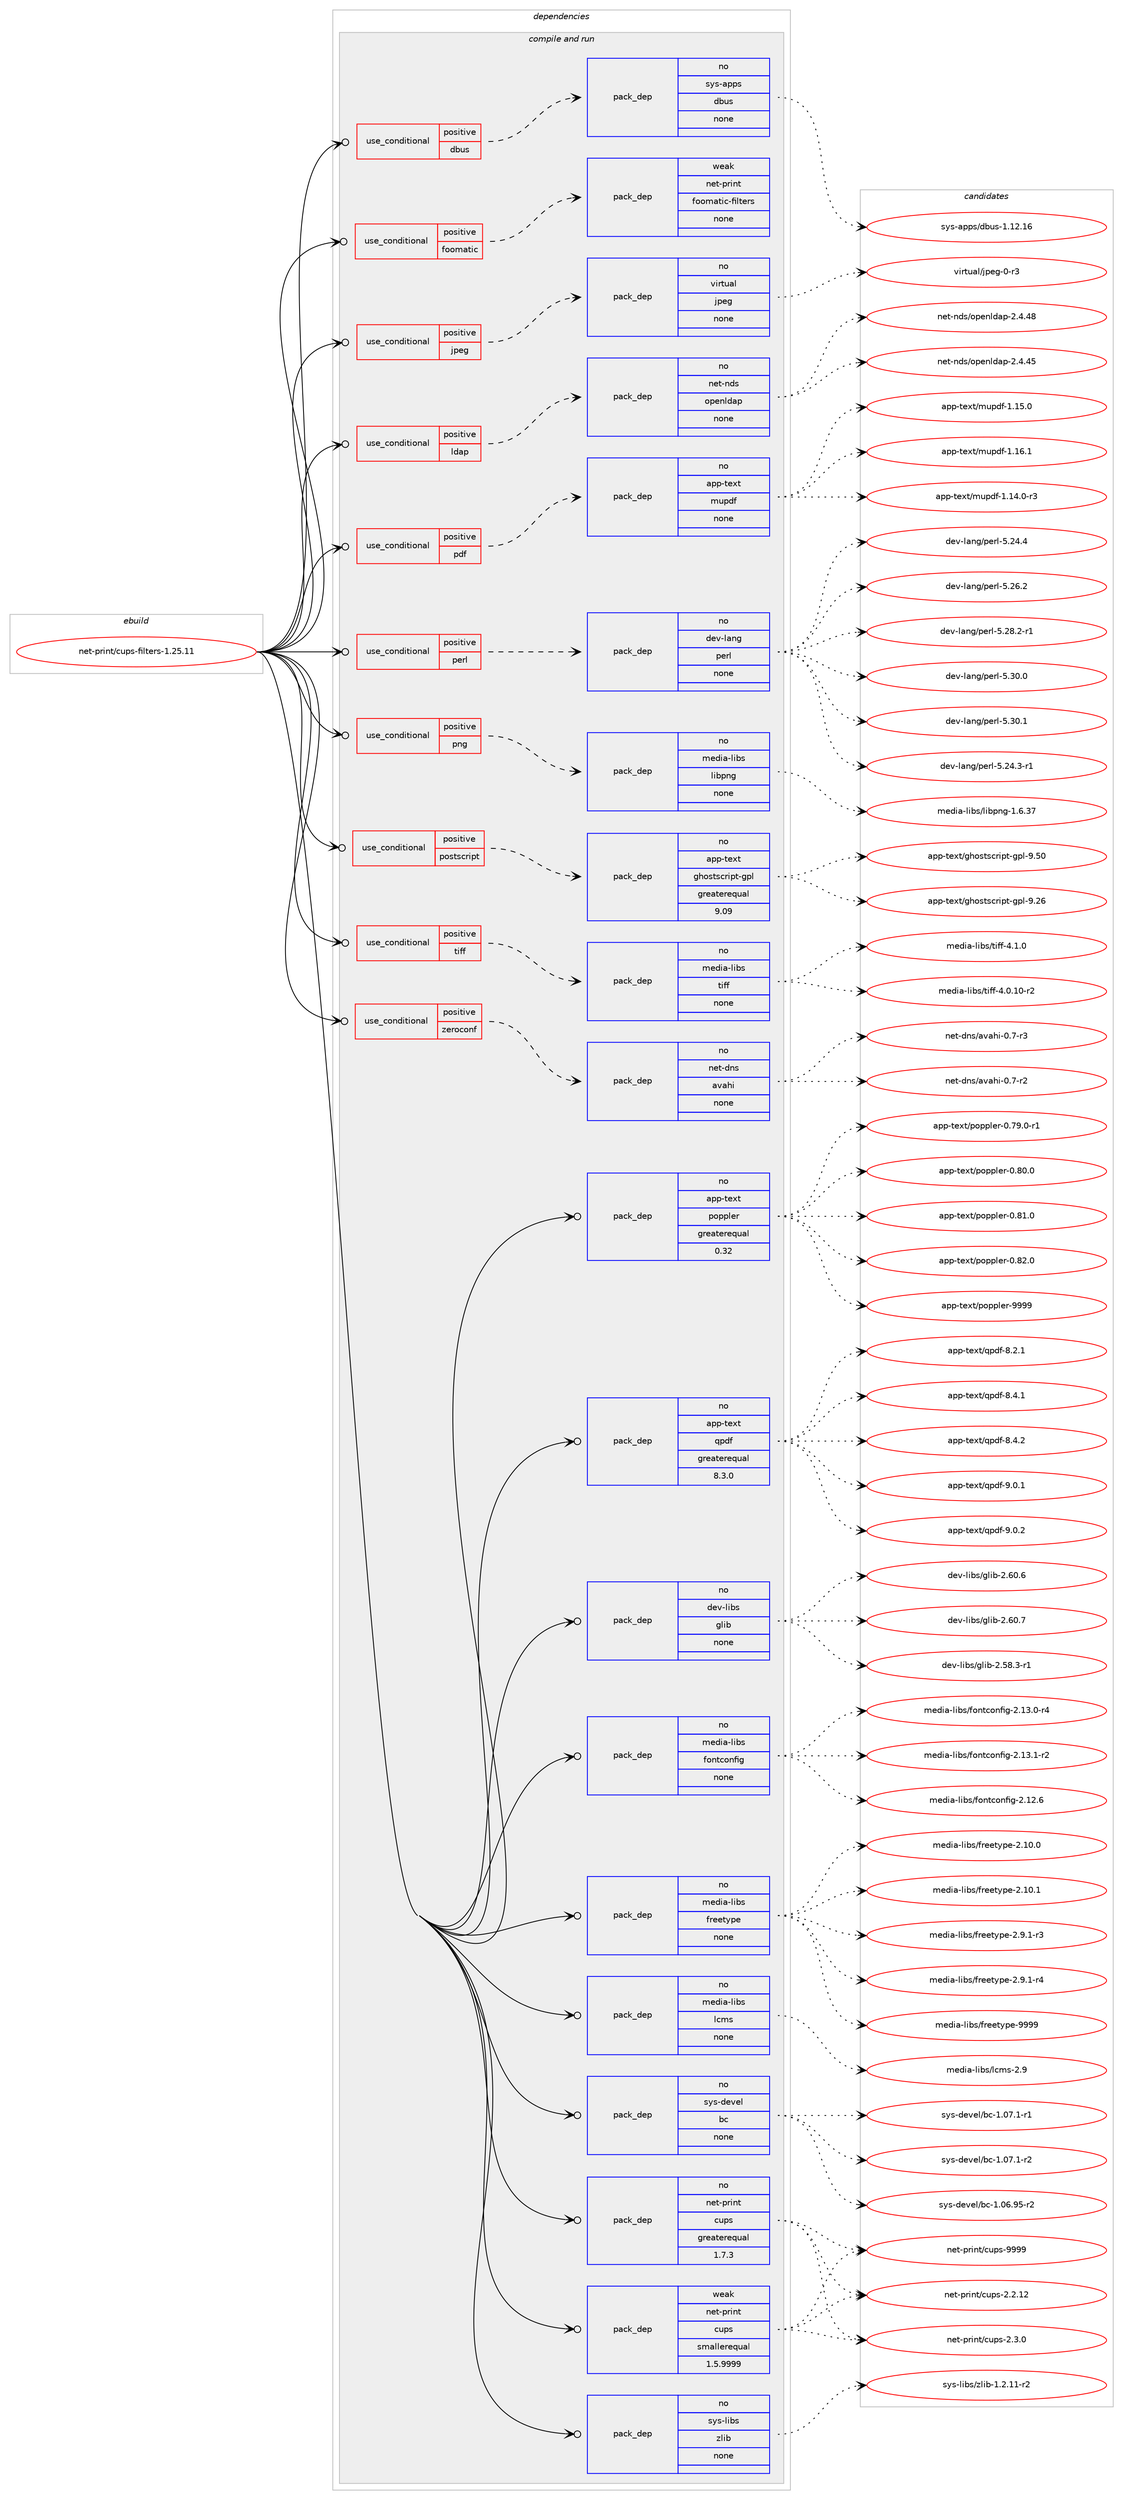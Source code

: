digraph prolog {

# *************
# Graph options
# *************

newrank=true;
concentrate=true;
compound=true;
graph [rankdir=LR,fontname=Helvetica,fontsize=10,ranksep=1.5];#, ranksep=2.5, nodesep=0.2];
edge  [arrowhead=vee];
node  [fontname=Helvetica,fontsize=10];

# **********
# The ebuild
# **********

subgraph cluster_leftcol {
color=gray;
rank=same;
label=<<i>ebuild</i>>;
id [label="net-print/cups-filters-1.25.11", color=red, width=4, href="../net-print/cups-filters-1.25.11.svg"];
}

# ****************
# The dependencies
# ****************

subgraph cluster_midcol {
color=gray;
label=<<i>dependencies</i>>;
subgraph cluster_compile {
fillcolor="#eeeeee";
style=filled;
label=<<i>compile</i>>;
}
subgraph cluster_compileandrun {
fillcolor="#eeeeee";
style=filled;
label=<<i>compile and run</i>>;
subgraph cond205084 {
dependency841387 [label=<<TABLE BORDER="0" CELLBORDER="1" CELLSPACING="0" CELLPADDING="4"><TR><TD ROWSPAN="3" CELLPADDING="10">use_conditional</TD></TR><TR><TD>positive</TD></TR><TR><TD>dbus</TD></TR></TABLE>>, shape=none, color=red];
subgraph pack621461 {
dependency841388 [label=<<TABLE BORDER="0" CELLBORDER="1" CELLSPACING="0" CELLPADDING="4" WIDTH="220"><TR><TD ROWSPAN="6" CELLPADDING="30">pack_dep</TD></TR><TR><TD WIDTH="110">no</TD></TR><TR><TD>sys-apps</TD></TR><TR><TD>dbus</TD></TR><TR><TD>none</TD></TR><TR><TD></TD></TR></TABLE>>, shape=none, color=blue];
}
dependency841387:e -> dependency841388:w [weight=20,style="dashed",arrowhead="vee"];
}
id:e -> dependency841387:w [weight=20,style="solid",arrowhead="odotvee"];
subgraph cond205085 {
dependency841389 [label=<<TABLE BORDER="0" CELLBORDER="1" CELLSPACING="0" CELLPADDING="4"><TR><TD ROWSPAN="3" CELLPADDING="10">use_conditional</TD></TR><TR><TD>positive</TD></TR><TR><TD>foomatic</TD></TR></TABLE>>, shape=none, color=red];
subgraph pack621462 {
dependency841390 [label=<<TABLE BORDER="0" CELLBORDER="1" CELLSPACING="0" CELLPADDING="4" WIDTH="220"><TR><TD ROWSPAN="6" CELLPADDING="30">pack_dep</TD></TR><TR><TD WIDTH="110">weak</TD></TR><TR><TD>net-print</TD></TR><TR><TD>foomatic-filters</TD></TR><TR><TD>none</TD></TR><TR><TD></TD></TR></TABLE>>, shape=none, color=blue];
}
dependency841389:e -> dependency841390:w [weight=20,style="dashed",arrowhead="vee"];
}
id:e -> dependency841389:w [weight=20,style="solid",arrowhead="odotvee"];
subgraph cond205086 {
dependency841391 [label=<<TABLE BORDER="0" CELLBORDER="1" CELLSPACING="0" CELLPADDING="4"><TR><TD ROWSPAN="3" CELLPADDING="10">use_conditional</TD></TR><TR><TD>positive</TD></TR><TR><TD>jpeg</TD></TR></TABLE>>, shape=none, color=red];
subgraph pack621463 {
dependency841392 [label=<<TABLE BORDER="0" CELLBORDER="1" CELLSPACING="0" CELLPADDING="4" WIDTH="220"><TR><TD ROWSPAN="6" CELLPADDING="30">pack_dep</TD></TR><TR><TD WIDTH="110">no</TD></TR><TR><TD>virtual</TD></TR><TR><TD>jpeg</TD></TR><TR><TD>none</TD></TR><TR><TD></TD></TR></TABLE>>, shape=none, color=blue];
}
dependency841391:e -> dependency841392:w [weight=20,style="dashed",arrowhead="vee"];
}
id:e -> dependency841391:w [weight=20,style="solid",arrowhead="odotvee"];
subgraph cond205087 {
dependency841393 [label=<<TABLE BORDER="0" CELLBORDER="1" CELLSPACING="0" CELLPADDING="4"><TR><TD ROWSPAN="3" CELLPADDING="10">use_conditional</TD></TR><TR><TD>positive</TD></TR><TR><TD>ldap</TD></TR></TABLE>>, shape=none, color=red];
subgraph pack621464 {
dependency841394 [label=<<TABLE BORDER="0" CELLBORDER="1" CELLSPACING="0" CELLPADDING="4" WIDTH="220"><TR><TD ROWSPAN="6" CELLPADDING="30">pack_dep</TD></TR><TR><TD WIDTH="110">no</TD></TR><TR><TD>net-nds</TD></TR><TR><TD>openldap</TD></TR><TR><TD>none</TD></TR><TR><TD></TD></TR></TABLE>>, shape=none, color=blue];
}
dependency841393:e -> dependency841394:w [weight=20,style="dashed",arrowhead="vee"];
}
id:e -> dependency841393:w [weight=20,style="solid",arrowhead="odotvee"];
subgraph cond205088 {
dependency841395 [label=<<TABLE BORDER="0" CELLBORDER="1" CELLSPACING="0" CELLPADDING="4"><TR><TD ROWSPAN="3" CELLPADDING="10">use_conditional</TD></TR><TR><TD>positive</TD></TR><TR><TD>pdf</TD></TR></TABLE>>, shape=none, color=red];
subgraph pack621465 {
dependency841396 [label=<<TABLE BORDER="0" CELLBORDER="1" CELLSPACING="0" CELLPADDING="4" WIDTH="220"><TR><TD ROWSPAN="6" CELLPADDING="30">pack_dep</TD></TR><TR><TD WIDTH="110">no</TD></TR><TR><TD>app-text</TD></TR><TR><TD>mupdf</TD></TR><TR><TD>none</TD></TR><TR><TD></TD></TR></TABLE>>, shape=none, color=blue];
}
dependency841395:e -> dependency841396:w [weight=20,style="dashed",arrowhead="vee"];
}
id:e -> dependency841395:w [weight=20,style="solid",arrowhead="odotvee"];
subgraph cond205089 {
dependency841397 [label=<<TABLE BORDER="0" CELLBORDER="1" CELLSPACING="0" CELLPADDING="4"><TR><TD ROWSPAN="3" CELLPADDING="10">use_conditional</TD></TR><TR><TD>positive</TD></TR><TR><TD>perl</TD></TR></TABLE>>, shape=none, color=red];
subgraph pack621466 {
dependency841398 [label=<<TABLE BORDER="0" CELLBORDER="1" CELLSPACING="0" CELLPADDING="4" WIDTH="220"><TR><TD ROWSPAN="6" CELLPADDING="30">pack_dep</TD></TR><TR><TD WIDTH="110">no</TD></TR><TR><TD>dev-lang</TD></TR><TR><TD>perl</TD></TR><TR><TD>none</TD></TR><TR><TD></TD></TR></TABLE>>, shape=none, color=blue];
}
dependency841397:e -> dependency841398:w [weight=20,style="dashed",arrowhead="vee"];
}
id:e -> dependency841397:w [weight=20,style="solid",arrowhead="odotvee"];
subgraph cond205090 {
dependency841399 [label=<<TABLE BORDER="0" CELLBORDER="1" CELLSPACING="0" CELLPADDING="4"><TR><TD ROWSPAN="3" CELLPADDING="10">use_conditional</TD></TR><TR><TD>positive</TD></TR><TR><TD>png</TD></TR></TABLE>>, shape=none, color=red];
subgraph pack621467 {
dependency841400 [label=<<TABLE BORDER="0" CELLBORDER="1" CELLSPACING="0" CELLPADDING="4" WIDTH="220"><TR><TD ROWSPAN="6" CELLPADDING="30">pack_dep</TD></TR><TR><TD WIDTH="110">no</TD></TR><TR><TD>media-libs</TD></TR><TR><TD>libpng</TD></TR><TR><TD>none</TD></TR><TR><TD></TD></TR></TABLE>>, shape=none, color=blue];
}
dependency841399:e -> dependency841400:w [weight=20,style="dashed",arrowhead="vee"];
}
id:e -> dependency841399:w [weight=20,style="solid",arrowhead="odotvee"];
subgraph cond205091 {
dependency841401 [label=<<TABLE BORDER="0" CELLBORDER="1" CELLSPACING="0" CELLPADDING="4"><TR><TD ROWSPAN="3" CELLPADDING="10">use_conditional</TD></TR><TR><TD>positive</TD></TR><TR><TD>postscript</TD></TR></TABLE>>, shape=none, color=red];
subgraph pack621468 {
dependency841402 [label=<<TABLE BORDER="0" CELLBORDER="1" CELLSPACING="0" CELLPADDING="4" WIDTH="220"><TR><TD ROWSPAN="6" CELLPADDING="30">pack_dep</TD></TR><TR><TD WIDTH="110">no</TD></TR><TR><TD>app-text</TD></TR><TR><TD>ghostscript-gpl</TD></TR><TR><TD>greaterequal</TD></TR><TR><TD>9.09</TD></TR></TABLE>>, shape=none, color=blue];
}
dependency841401:e -> dependency841402:w [weight=20,style="dashed",arrowhead="vee"];
}
id:e -> dependency841401:w [weight=20,style="solid",arrowhead="odotvee"];
subgraph cond205092 {
dependency841403 [label=<<TABLE BORDER="0" CELLBORDER="1" CELLSPACING="0" CELLPADDING="4"><TR><TD ROWSPAN="3" CELLPADDING="10">use_conditional</TD></TR><TR><TD>positive</TD></TR><TR><TD>tiff</TD></TR></TABLE>>, shape=none, color=red];
subgraph pack621469 {
dependency841404 [label=<<TABLE BORDER="0" CELLBORDER="1" CELLSPACING="0" CELLPADDING="4" WIDTH="220"><TR><TD ROWSPAN="6" CELLPADDING="30">pack_dep</TD></TR><TR><TD WIDTH="110">no</TD></TR><TR><TD>media-libs</TD></TR><TR><TD>tiff</TD></TR><TR><TD>none</TD></TR><TR><TD></TD></TR></TABLE>>, shape=none, color=blue];
}
dependency841403:e -> dependency841404:w [weight=20,style="dashed",arrowhead="vee"];
}
id:e -> dependency841403:w [weight=20,style="solid",arrowhead="odotvee"];
subgraph cond205093 {
dependency841405 [label=<<TABLE BORDER="0" CELLBORDER="1" CELLSPACING="0" CELLPADDING="4"><TR><TD ROWSPAN="3" CELLPADDING="10">use_conditional</TD></TR><TR><TD>positive</TD></TR><TR><TD>zeroconf</TD></TR></TABLE>>, shape=none, color=red];
subgraph pack621470 {
dependency841406 [label=<<TABLE BORDER="0" CELLBORDER="1" CELLSPACING="0" CELLPADDING="4" WIDTH="220"><TR><TD ROWSPAN="6" CELLPADDING="30">pack_dep</TD></TR><TR><TD WIDTH="110">no</TD></TR><TR><TD>net-dns</TD></TR><TR><TD>avahi</TD></TR><TR><TD>none</TD></TR><TR><TD></TD></TR></TABLE>>, shape=none, color=blue];
}
dependency841405:e -> dependency841406:w [weight=20,style="dashed",arrowhead="vee"];
}
id:e -> dependency841405:w [weight=20,style="solid",arrowhead="odotvee"];
subgraph pack621471 {
dependency841407 [label=<<TABLE BORDER="0" CELLBORDER="1" CELLSPACING="0" CELLPADDING="4" WIDTH="220"><TR><TD ROWSPAN="6" CELLPADDING="30">pack_dep</TD></TR><TR><TD WIDTH="110">no</TD></TR><TR><TD>app-text</TD></TR><TR><TD>poppler</TD></TR><TR><TD>greaterequal</TD></TR><TR><TD>0.32</TD></TR></TABLE>>, shape=none, color=blue];
}
id:e -> dependency841407:w [weight=20,style="solid",arrowhead="odotvee"];
subgraph pack621472 {
dependency841408 [label=<<TABLE BORDER="0" CELLBORDER="1" CELLSPACING="0" CELLPADDING="4" WIDTH="220"><TR><TD ROWSPAN="6" CELLPADDING="30">pack_dep</TD></TR><TR><TD WIDTH="110">no</TD></TR><TR><TD>app-text</TD></TR><TR><TD>qpdf</TD></TR><TR><TD>greaterequal</TD></TR><TR><TD>8.3.0</TD></TR></TABLE>>, shape=none, color=blue];
}
id:e -> dependency841408:w [weight=20,style="solid",arrowhead="odotvee"];
subgraph pack621473 {
dependency841409 [label=<<TABLE BORDER="0" CELLBORDER="1" CELLSPACING="0" CELLPADDING="4" WIDTH="220"><TR><TD ROWSPAN="6" CELLPADDING="30">pack_dep</TD></TR><TR><TD WIDTH="110">no</TD></TR><TR><TD>dev-libs</TD></TR><TR><TD>glib</TD></TR><TR><TD>none</TD></TR><TR><TD></TD></TR></TABLE>>, shape=none, color=blue];
}
id:e -> dependency841409:w [weight=20,style="solid",arrowhead="odotvee"];
subgraph pack621474 {
dependency841410 [label=<<TABLE BORDER="0" CELLBORDER="1" CELLSPACING="0" CELLPADDING="4" WIDTH="220"><TR><TD ROWSPAN="6" CELLPADDING="30">pack_dep</TD></TR><TR><TD WIDTH="110">no</TD></TR><TR><TD>media-libs</TD></TR><TR><TD>fontconfig</TD></TR><TR><TD>none</TD></TR><TR><TD></TD></TR></TABLE>>, shape=none, color=blue];
}
id:e -> dependency841410:w [weight=20,style="solid",arrowhead="odotvee"];
subgraph pack621475 {
dependency841411 [label=<<TABLE BORDER="0" CELLBORDER="1" CELLSPACING="0" CELLPADDING="4" WIDTH="220"><TR><TD ROWSPAN="6" CELLPADDING="30">pack_dep</TD></TR><TR><TD WIDTH="110">no</TD></TR><TR><TD>media-libs</TD></TR><TR><TD>freetype</TD></TR><TR><TD>none</TD></TR><TR><TD></TD></TR></TABLE>>, shape=none, color=blue];
}
id:e -> dependency841411:w [weight=20,style="solid",arrowhead="odotvee"];
subgraph pack621476 {
dependency841412 [label=<<TABLE BORDER="0" CELLBORDER="1" CELLSPACING="0" CELLPADDING="4" WIDTH="220"><TR><TD ROWSPAN="6" CELLPADDING="30">pack_dep</TD></TR><TR><TD WIDTH="110">no</TD></TR><TR><TD>media-libs</TD></TR><TR><TD>lcms</TD></TR><TR><TD>none</TD></TR><TR><TD></TD></TR></TABLE>>, shape=none, color=blue];
}
id:e -> dependency841412:w [weight=20,style="solid",arrowhead="odotvee"];
subgraph pack621477 {
dependency841413 [label=<<TABLE BORDER="0" CELLBORDER="1" CELLSPACING="0" CELLPADDING="4" WIDTH="220"><TR><TD ROWSPAN="6" CELLPADDING="30">pack_dep</TD></TR><TR><TD WIDTH="110">no</TD></TR><TR><TD>net-print</TD></TR><TR><TD>cups</TD></TR><TR><TD>greaterequal</TD></TR><TR><TD>1.7.3</TD></TR></TABLE>>, shape=none, color=blue];
}
id:e -> dependency841413:w [weight=20,style="solid",arrowhead="odotvee"];
subgraph pack621478 {
dependency841414 [label=<<TABLE BORDER="0" CELLBORDER="1" CELLSPACING="0" CELLPADDING="4" WIDTH="220"><TR><TD ROWSPAN="6" CELLPADDING="30">pack_dep</TD></TR><TR><TD WIDTH="110">no</TD></TR><TR><TD>sys-devel</TD></TR><TR><TD>bc</TD></TR><TR><TD>none</TD></TR><TR><TD></TD></TR></TABLE>>, shape=none, color=blue];
}
id:e -> dependency841414:w [weight=20,style="solid",arrowhead="odotvee"];
subgraph pack621479 {
dependency841415 [label=<<TABLE BORDER="0" CELLBORDER="1" CELLSPACING="0" CELLPADDING="4" WIDTH="220"><TR><TD ROWSPAN="6" CELLPADDING="30">pack_dep</TD></TR><TR><TD WIDTH="110">no</TD></TR><TR><TD>sys-libs</TD></TR><TR><TD>zlib</TD></TR><TR><TD>none</TD></TR><TR><TD></TD></TR></TABLE>>, shape=none, color=blue];
}
id:e -> dependency841415:w [weight=20,style="solid",arrowhead="odotvee"];
subgraph pack621480 {
dependency841416 [label=<<TABLE BORDER="0" CELLBORDER="1" CELLSPACING="0" CELLPADDING="4" WIDTH="220"><TR><TD ROWSPAN="6" CELLPADDING="30">pack_dep</TD></TR><TR><TD WIDTH="110">weak</TD></TR><TR><TD>net-print</TD></TR><TR><TD>cups</TD></TR><TR><TD>smallerequal</TD></TR><TR><TD>1.5.9999</TD></TR></TABLE>>, shape=none, color=blue];
}
id:e -> dependency841416:w [weight=20,style="solid",arrowhead="odotvee"];
}
subgraph cluster_run {
fillcolor="#eeeeee";
style=filled;
label=<<i>run</i>>;
}
}

# **************
# The candidates
# **************

subgraph cluster_choices {
rank=same;
color=gray;
label=<<i>candidates</i>>;

subgraph choice621461 {
color=black;
nodesep=1;
choice115121115459711211211547100981171154549464950464954 [label="sys-apps/dbus-1.12.16", color=red, width=4,href="../sys-apps/dbus-1.12.16.svg"];
dependency841388:e -> choice115121115459711211211547100981171154549464950464954:w [style=dotted,weight="100"];
}
subgraph choice621462 {
color=black;
nodesep=1;
}
subgraph choice621463 {
color=black;
nodesep=1;
choice118105114116117971084710611210110345484511451 [label="virtual/jpeg-0-r3", color=red, width=4,href="../virtual/jpeg-0-r3.svg"];
dependency841392:e -> choice118105114116117971084710611210110345484511451:w [style=dotted,weight="100"];
}
subgraph choice621464 {
color=black;
nodesep=1;
choice11010111645110100115471111121011101081009711245504652465253 [label="net-nds/openldap-2.4.45", color=red, width=4,href="../net-nds/openldap-2.4.45.svg"];
choice11010111645110100115471111121011101081009711245504652465256 [label="net-nds/openldap-2.4.48", color=red, width=4,href="../net-nds/openldap-2.4.48.svg"];
dependency841394:e -> choice11010111645110100115471111121011101081009711245504652465253:w [style=dotted,weight="100"];
dependency841394:e -> choice11010111645110100115471111121011101081009711245504652465256:w [style=dotted,weight="100"];
}
subgraph choice621465 {
color=black;
nodesep=1;
choice971121124511610112011647109117112100102454946495246484511451 [label="app-text/mupdf-1.14.0-r3", color=red, width=4,href="../app-text/mupdf-1.14.0-r3.svg"];
choice97112112451161011201164710911711210010245494649534648 [label="app-text/mupdf-1.15.0", color=red, width=4,href="../app-text/mupdf-1.15.0.svg"];
choice97112112451161011201164710911711210010245494649544649 [label="app-text/mupdf-1.16.1", color=red, width=4,href="../app-text/mupdf-1.16.1.svg"];
dependency841396:e -> choice971121124511610112011647109117112100102454946495246484511451:w [style=dotted,weight="100"];
dependency841396:e -> choice97112112451161011201164710911711210010245494649534648:w [style=dotted,weight="100"];
dependency841396:e -> choice97112112451161011201164710911711210010245494649544649:w [style=dotted,weight="100"];
}
subgraph choice621466 {
color=black;
nodesep=1;
choice100101118451089711010347112101114108455346505246514511449 [label="dev-lang/perl-5.24.3-r1", color=red, width=4,href="../dev-lang/perl-5.24.3-r1.svg"];
choice10010111845108971101034711210111410845534650524652 [label="dev-lang/perl-5.24.4", color=red, width=4,href="../dev-lang/perl-5.24.4.svg"];
choice10010111845108971101034711210111410845534650544650 [label="dev-lang/perl-5.26.2", color=red, width=4,href="../dev-lang/perl-5.26.2.svg"];
choice100101118451089711010347112101114108455346505646504511449 [label="dev-lang/perl-5.28.2-r1", color=red, width=4,href="../dev-lang/perl-5.28.2-r1.svg"];
choice10010111845108971101034711210111410845534651484648 [label="dev-lang/perl-5.30.0", color=red, width=4,href="../dev-lang/perl-5.30.0.svg"];
choice10010111845108971101034711210111410845534651484649 [label="dev-lang/perl-5.30.1", color=red, width=4,href="../dev-lang/perl-5.30.1.svg"];
dependency841398:e -> choice100101118451089711010347112101114108455346505246514511449:w [style=dotted,weight="100"];
dependency841398:e -> choice10010111845108971101034711210111410845534650524652:w [style=dotted,weight="100"];
dependency841398:e -> choice10010111845108971101034711210111410845534650544650:w [style=dotted,weight="100"];
dependency841398:e -> choice100101118451089711010347112101114108455346505646504511449:w [style=dotted,weight="100"];
dependency841398:e -> choice10010111845108971101034711210111410845534651484648:w [style=dotted,weight="100"];
dependency841398:e -> choice10010111845108971101034711210111410845534651484649:w [style=dotted,weight="100"];
}
subgraph choice621467 {
color=black;
nodesep=1;
choice109101100105974510810598115471081059811211010345494654465155 [label="media-libs/libpng-1.6.37", color=red, width=4,href="../media-libs/libpng-1.6.37.svg"];
dependency841400:e -> choice109101100105974510810598115471081059811211010345494654465155:w [style=dotted,weight="100"];
}
subgraph choice621468 {
color=black;
nodesep=1;
choice97112112451161011201164710310411111511611599114105112116451031121084557465054 [label="app-text/ghostscript-gpl-9.26", color=red, width=4,href="../app-text/ghostscript-gpl-9.26.svg"];
choice97112112451161011201164710310411111511611599114105112116451031121084557465348 [label="app-text/ghostscript-gpl-9.50", color=red, width=4,href="../app-text/ghostscript-gpl-9.50.svg"];
dependency841402:e -> choice97112112451161011201164710310411111511611599114105112116451031121084557465054:w [style=dotted,weight="100"];
dependency841402:e -> choice97112112451161011201164710310411111511611599114105112116451031121084557465348:w [style=dotted,weight="100"];
}
subgraph choice621469 {
color=black;
nodesep=1;
choice10910110010597451081059811547116105102102455246484649484511450 [label="media-libs/tiff-4.0.10-r2", color=red, width=4,href="../media-libs/tiff-4.0.10-r2.svg"];
choice10910110010597451081059811547116105102102455246494648 [label="media-libs/tiff-4.1.0", color=red, width=4,href="../media-libs/tiff-4.1.0.svg"];
dependency841404:e -> choice10910110010597451081059811547116105102102455246484649484511450:w [style=dotted,weight="100"];
dependency841404:e -> choice10910110010597451081059811547116105102102455246494648:w [style=dotted,weight="100"];
}
subgraph choice621470 {
color=black;
nodesep=1;
choice11010111645100110115479711897104105454846554511450 [label="net-dns/avahi-0.7-r2", color=red, width=4,href="../net-dns/avahi-0.7-r2.svg"];
choice11010111645100110115479711897104105454846554511451 [label="net-dns/avahi-0.7-r3", color=red, width=4,href="../net-dns/avahi-0.7-r3.svg"];
dependency841406:e -> choice11010111645100110115479711897104105454846554511450:w [style=dotted,weight="100"];
dependency841406:e -> choice11010111645100110115479711897104105454846554511451:w [style=dotted,weight="100"];
}
subgraph choice621471 {
color=black;
nodesep=1;
choice971121124511610112011647112111112112108101114454846555746484511449 [label="app-text/poppler-0.79.0-r1", color=red, width=4,href="../app-text/poppler-0.79.0-r1.svg"];
choice97112112451161011201164711211111211210810111445484656484648 [label="app-text/poppler-0.80.0", color=red, width=4,href="../app-text/poppler-0.80.0.svg"];
choice97112112451161011201164711211111211210810111445484656494648 [label="app-text/poppler-0.81.0", color=red, width=4,href="../app-text/poppler-0.81.0.svg"];
choice97112112451161011201164711211111211210810111445484656504648 [label="app-text/poppler-0.82.0", color=red, width=4,href="../app-text/poppler-0.82.0.svg"];
choice9711211245116101120116471121111121121081011144557575757 [label="app-text/poppler-9999", color=red, width=4,href="../app-text/poppler-9999.svg"];
dependency841407:e -> choice971121124511610112011647112111112112108101114454846555746484511449:w [style=dotted,weight="100"];
dependency841407:e -> choice97112112451161011201164711211111211210810111445484656484648:w [style=dotted,weight="100"];
dependency841407:e -> choice97112112451161011201164711211111211210810111445484656494648:w [style=dotted,weight="100"];
dependency841407:e -> choice97112112451161011201164711211111211210810111445484656504648:w [style=dotted,weight="100"];
dependency841407:e -> choice9711211245116101120116471121111121121081011144557575757:w [style=dotted,weight="100"];
}
subgraph choice621472 {
color=black;
nodesep=1;
choice971121124511610112011647113112100102455646504649 [label="app-text/qpdf-8.2.1", color=red, width=4,href="../app-text/qpdf-8.2.1.svg"];
choice971121124511610112011647113112100102455646524649 [label="app-text/qpdf-8.4.1", color=red, width=4,href="../app-text/qpdf-8.4.1.svg"];
choice971121124511610112011647113112100102455646524650 [label="app-text/qpdf-8.4.2", color=red, width=4,href="../app-text/qpdf-8.4.2.svg"];
choice971121124511610112011647113112100102455746484649 [label="app-text/qpdf-9.0.1", color=red, width=4,href="../app-text/qpdf-9.0.1.svg"];
choice971121124511610112011647113112100102455746484650 [label="app-text/qpdf-9.0.2", color=red, width=4,href="../app-text/qpdf-9.0.2.svg"];
dependency841408:e -> choice971121124511610112011647113112100102455646504649:w [style=dotted,weight="100"];
dependency841408:e -> choice971121124511610112011647113112100102455646524649:w [style=dotted,weight="100"];
dependency841408:e -> choice971121124511610112011647113112100102455646524650:w [style=dotted,weight="100"];
dependency841408:e -> choice971121124511610112011647113112100102455746484649:w [style=dotted,weight="100"];
dependency841408:e -> choice971121124511610112011647113112100102455746484650:w [style=dotted,weight="100"];
}
subgraph choice621473 {
color=black;
nodesep=1;
choice10010111845108105981154710310810598455046535646514511449 [label="dev-libs/glib-2.58.3-r1", color=red, width=4,href="../dev-libs/glib-2.58.3-r1.svg"];
choice1001011184510810598115471031081059845504654484654 [label="dev-libs/glib-2.60.6", color=red, width=4,href="../dev-libs/glib-2.60.6.svg"];
choice1001011184510810598115471031081059845504654484655 [label="dev-libs/glib-2.60.7", color=red, width=4,href="../dev-libs/glib-2.60.7.svg"];
dependency841409:e -> choice10010111845108105981154710310810598455046535646514511449:w [style=dotted,weight="100"];
dependency841409:e -> choice1001011184510810598115471031081059845504654484654:w [style=dotted,weight="100"];
dependency841409:e -> choice1001011184510810598115471031081059845504654484655:w [style=dotted,weight="100"];
}
subgraph choice621474 {
color=black;
nodesep=1;
choice109101100105974510810598115471021111101169911111010210510345504649504654 [label="media-libs/fontconfig-2.12.6", color=red, width=4,href="../media-libs/fontconfig-2.12.6.svg"];
choice1091011001059745108105981154710211111011699111110102105103455046495146484511452 [label="media-libs/fontconfig-2.13.0-r4", color=red, width=4,href="../media-libs/fontconfig-2.13.0-r4.svg"];
choice1091011001059745108105981154710211111011699111110102105103455046495146494511450 [label="media-libs/fontconfig-2.13.1-r2", color=red, width=4,href="../media-libs/fontconfig-2.13.1-r2.svg"];
dependency841410:e -> choice109101100105974510810598115471021111101169911111010210510345504649504654:w [style=dotted,weight="100"];
dependency841410:e -> choice1091011001059745108105981154710211111011699111110102105103455046495146484511452:w [style=dotted,weight="100"];
dependency841410:e -> choice1091011001059745108105981154710211111011699111110102105103455046495146494511450:w [style=dotted,weight="100"];
}
subgraph choice621475 {
color=black;
nodesep=1;
choice1091011001059745108105981154710211410110111612111210145504649484648 [label="media-libs/freetype-2.10.0", color=red, width=4,href="../media-libs/freetype-2.10.0.svg"];
choice1091011001059745108105981154710211410110111612111210145504649484649 [label="media-libs/freetype-2.10.1", color=red, width=4,href="../media-libs/freetype-2.10.1.svg"];
choice109101100105974510810598115471021141011011161211121014550465746494511451 [label="media-libs/freetype-2.9.1-r3", color=red, width=4,href="../media-libs/freetype-2.9.1-r3.svg"];
choice109101100105974510810598115471021141011011161211121014550465746494511452 [label="media-libs/freetype-2.9.1-r4", color=red, width=4,href="../media-libs/freetype-2.9.1-r4.svg"];
choice109101100105974510810598115471021141011011161211121014557575757 [label="media-libs/freetype-9999", color=red, width=4,href="../media-libs/freetype-9999.svg"];
dependency841411:e -> choice1091011001059745108105981154710211410110111612111210145504649484648:w [style=dotted,weight="100"];
dependency841411:e -> choice1091011001059745108105981154710211410110111612111210145504649484649:w [style=dotted,weight="100"];
dependency841411:e -> choice109101100105974510810598115471021141011011161211121014550465746494511451:w [style=dotted,weight="100"];
dependency841411:e -> choice109101100105974510810598115471021141011011161211121014550465746494511452:w [style=dotted,weight="100"];
dependency841411:e -> choice109101100105974510810598115471021141011011161211121014557575757:w [style=dotted,weight="100"];
}
subgraph choice621476 {
color=black;
nodesep=1;
choice109101100105974510810598115471089910911545504657 [label="media-libs/lcms-2.9", color=red, width=4,href="../media-libs/lcms-2.9.svg"];
dependency841412:e -> choice109101100105974510810598115471089910911545504657:w [style=dotted,weight="100"];
}
subgraph choice621477 {
color=black;
nodesep=1;
choice11010111645112114105110116479911711211545504650464950 [label="net-print/cups-2.2.12", color=red, width=4,href="../net-print/cups-2.2.12.svg"];
choice110101116451121141051101164799117112115455046514648 [label="net-print/cups-2.3.0", color=red, width=4,href="../net-print/cups-2.3.0.svg"];
choice1101011164511211410511011647991171121154557575757 [label="net-print/cups-9999", color=red, width=4,href="../net-print/cups-9999.svg"];
dependency841413:e -> choice11010111645112114105110116479911711211545504650464950:w [style=dotted,weight="100"];
dependency841413:e -> choice110101116451121141051101164799117112115455046514648:w [style=dotted,weight="100"];
dependency841413:e -> choice1101011164511211410511011647991171121154557575757:w [style=dotted,weight="100"];
}
subgraph choice621478 {
color=black;
nodesep=1;
choice1151211154510010111810110847989945494648544657534511450 [label="sys-devel/bc-1.06.95-r2", color=red, width=4,href="../sys-devel/bc-1.06.95-r2.svg"];
choice11512111545100101118101108479899454946485546494511449 [label="sys-devel/bc-1.07.1-r1", color=red, width=4,href="../sys-devel/bc-1.07.1-r1.svg"];
choice11512111545100101118101108479899454946485546494511450 [label="sys-devel/bc-1.07.1-r2", color=red, width=4,href="../sys-devel/bc-1.07.1-r2.svg"];
dependency841414:e -> choice1151211154510010111810110847989945494648544657534511450:w [style=dotted,weight="100"];
dependency841414:e -> choice11512111545100101118101108479899454946485546494511449:w [style=dotted,weight="100"];
dependency841414:e -> choice11512111545100101118101108479899454946485546494511450:w [style=dotted,weight="100"];
}
subgraph choice621479 {
color=black;
nodesep=1;
choice11512111545108105981154712210810598454946504649494511450 [label="sys-libs/zlib-1.2.11-r2", color=red, width=4,href="../sys-libs/zlib-1.2.11-r2.svg"];
dependency841415:e -> choice11512111545108105981154712210810598454946504649494511450:w [style=dotted,weight="100"];
}
subgraph choice621480 {
color=black;
nodesep=1;
choice11010111645112114105110116479911711211545504650464950 [label="net-print/cups-2.2.12", color=red, width=4,href="../net-print/cups-2.2.12.svg"];
choice110101116451121141051101164799117112115455046514648 [label="net-print/cups-2.3.0", color=red, width=4,href="../net-print/cups-2.3.0.svg"];
choice1101011164511211410511011647991171121154557575757 [label="net-print/cups-9999", color=red, width=4,href="../net-print/cups-9999.svg"];
dependency841416:e -> choice11010111645112114105110116479911711211545504650464950:w [style=dotted,weight="100"];
dependency841416:e -> choice110101116451121141051101164799117112115455046514648:w [style=dotted,weight="100"];
dependency841416:e -> choice1101011164511211410511011647991171121154557575757:w [style=dotted,weight="100"];
}
}

}
